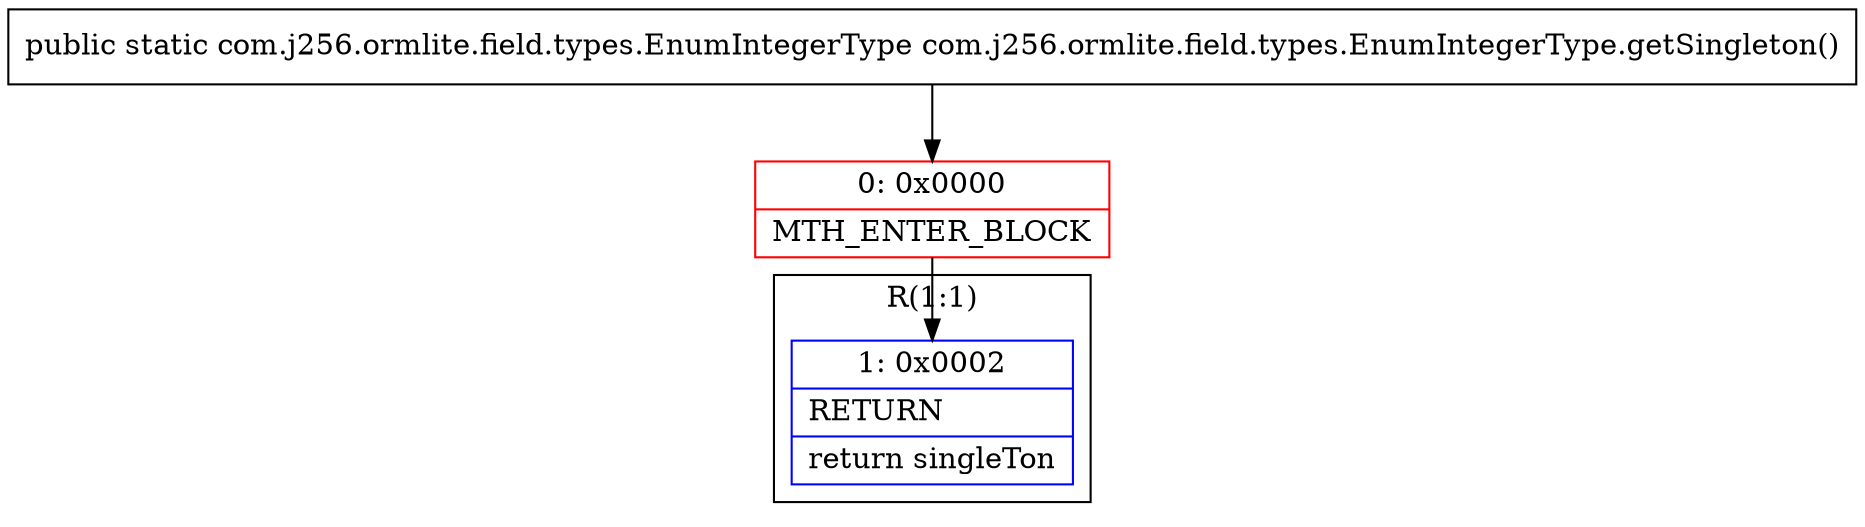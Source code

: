 digraph "CFG forcom.j256.ormlite.field.types.EnumIntegerType.getSingleton()Lcom\/j256\/ormlite\/field\/types\/EnumIntegerType;" {
subgraph cluster_Region_1799515495 {
label = "R(1:1)";
node [shape=record,color=blue];
Node_1 [shape=record,label="{1\:\ 0x0002|RETURN\l|return singleTon\l}"];
}
Node_0 [shape=record,color=red,label="{0\:\ 0x0000|MTH_ENTER_BLOCK\l}"];
MethodNode[shape=record,label="{public static com.j256.ormlite.field.types.EnumIntegerType com.j256.ormlite.field.types.EnumIntegerType.getSingleton() }"];
MethodNode -> Node_0;
Node_0 -> Node_1;
}

